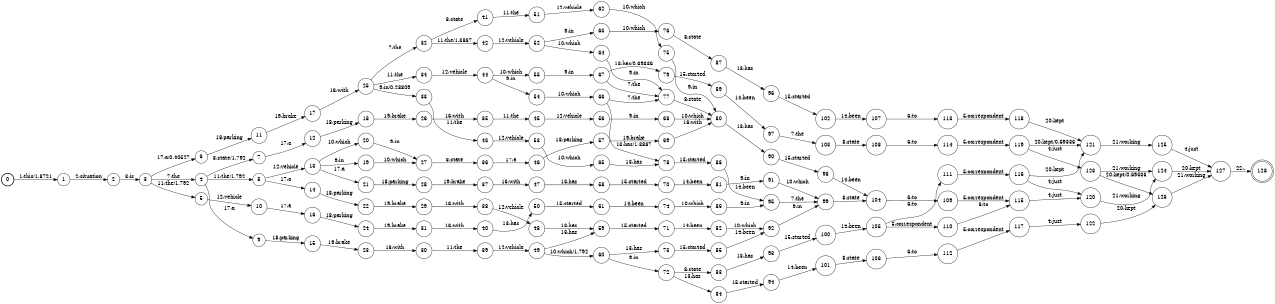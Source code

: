 digraph FST {
rankdir = LR;
size = "8.5,11";
label = "";
center = 1;
orientation = Portrait;
ranksep = "0.4";
nodesep = "0.25";
0 [label = "0", shape = circle, style = bold, fontsize = 14]
	0 -> 1 [label = "1:this/1.8721", fontsize = 14];
1 [label = "1", shape = circle, style = solid, fontsize = 14]
	1 -> 2 [label = "2:situation", fontsize = 14];
2 [label = "2", shape = circle, style = solid, fontsize = 14]
	2 -> 3 [label = "3:is", fontsize = 14];
3 [label = "3", shape = circle, style = solid, fontsize = 14]
	3 -> 4 [label = "7:the", fontsize = 14];
	3 -> 5 [label = "11:the/1.792", fontsize = 14];
	3 -> 6 [label = "17:a/0.40527", fontsize = 14];
4 [label = "4", shape = circle, style = solid, fontsize = 14]
	4 -> 8 [label = "11:the/1.792", fontsize = 14];
	4 -> 7 [label = "8:state/1.792", fontsize = 14];
	4 -> 9 [label = "17:a", fontsize = 14];
5 [label = "5", shape = circle, style = solid, fontsize = 14]
	5 -> 10 [label = "12:vehicle", fontsize = 14];
6 [label = "6", shape = circle, style = solid, fontsize = 14]
	6 -> 11 [label = "18:parking", fontsize = 14];
7 [label = "7", shape = circle, style = solid, fontsize = 14]
	7 -> 12 [label = "17:a", fontsize = 14];
8 [label = "8", shape = circle, style = solid, fontsize = 14]
	8 -> 13 [label = "12:vehicle", fontsize = 14];
	8 -> 14 [label = "17:a", fontsize = 14];
9 [label = "9", shape = circle, style = solid, fontsize = 14]
	9 -> 15 [label = "18:parking", fontsize = 14];
10 [label = "10", shape = circle, style = solid, fontsize = 14]
	10 -> 16 [label = "17:a", fontsize = 14];
11 [label = "11", shape = circle, style = solid, fontsize = 14]
	11 -> 17 [label = "19:brake", fontsize = 14];
12 [label = "12", shape = circle, style = solid, fontsize = 14]
	12 -> 18 [label = "18:parking", fontsize = 14];
13 [label = "13", shape = circle, style = solid, fontsize = 14]
	13 -> 19 [label = "9:in", fontsize = 14];
	13 -> 20 [label = "10:which", fontsize = 14];
	13 -> 21 [label = "17:a", fontsize = 14];
14 [label = "14", shape = circle, style = solid, fontsize = 14]
	14 -> 22 [label = "18:parking", fontsize = 14];
15 [label = "15", shape = circle, style = solid, fontsize = 14]
	15 -> 23 [label = "19:brake", fontsize = 14];
16 [label = "16", shape = circle, style = solid, fontsize = 14]
	16 -> 24 [label = "18:parking", fontsize = 14];
17 [label = "17", shape = circle, style = solid, fontsize = 14]
	17 -> 25 [label = "16:with", fontsize = 14];
18 [label = "18", shape = circle, style = solid, fontsize = 14]
	18 -> 26 [label = "19:brake", fontsize = 14];
19 [label = "19", shape = circle, style = solid, fontsize = 14]
	19 -> 27 [label = "10:which", fontsize = 14];
20 [label = "20", shape = circle, style = solid, fontsize = 14]
	20 -> 27 [label = "9:in", fontsize = 14];
21 [label = "21", shape = circle, style = solid, fontsize = 14]
	21 -> 28 [label = "18:parking", fontsize = 14];
22 [label = "22", shape = circle, style = solid, fontsize = 14]
	22 -> 29 [label = "19:brake", fontsize = 14];
23 [label = "23", shape = circle, style = solid, fontsize = 14]
	23 -> 30 [label = "16:with", fontsize = 14];
24 [label = "24", shape = circle, style = solid, fontsize = 14]
	24 -> 31 [label = "19:brake", fontsize = 14];
25 [label = "25", shape = circle, style = solid, fontsize = 14]
	25 -> 32 [label = "7:the", fontsize = 14];
	25 -> 34 [label = "11:the", fontsize = 14];
	25 -> 33 [label = "9:in/0.28809", fontsize = 14];
26 [label = "26", shape = circle, style = solid, fontsize = 14]
	26 -> 35 [label = "16:with", fontsize = 14];
27 [label = "27", shape = circle, style = solid, fontsize = 14]
	27 -> 36 [label = "8:state", fontsize = 14];
28 [label = "28", shape = circle, style = solid, fontsize = 14]
	28 -> 37 [label = "19:brake", fontsize = 14];
29 [label = "29", shape = circle, style = solid, fontsize = 14]
	29 -> 38 [label = "16:with", fontsize = 14];
30 [label = "30", shape = circle, style = solid, fontsize = 14]
	30 -> 39 [label = "11:the", fontsize = 14];
31 [label = "31", shape = circle, style = solid, fontsize = 14]
	31 -> 40 [label = "16:with", fontsize = 14];
32 [label = "32", shape = circle, style = solid, fontsize = 14]
	32 -> 42 [label = "11:the/1.3867", fontsize = 14];
	32 -> 41 [label = "8:state", fontsize = 14];
33 [label = "33", shape = circle, style = solid, fontsize = 14]
	33 -> 43 [label = "11:the", fontsize = 14];
34 [label = "34", shape = circle, style = solid, fontsize = 14]
	34 -> 44 [label = "12:vehicle", fontsize = 14];
35 [label = "35", shape = circle, style = solid, fontsize = 14]
	35 -> 45 [label = "11:the", fontsize = 14];
36 [label = "36", shape = circle, style = solid, fontsize = 14]
	36 -> 46 [label = "17:a", fontsize = 14];
37 [label = "37", shape = circle, style = solid, fontsize = 14]
	37 -> 47 [label = "16:with", fontsize = 14];
38 [label = "38", shape = circle, style = solid, fontsize = 14]
	38 -> 48 [label = "12:vehicle", fontsize = 14];
39 [label = "39", shape = circle, style = solid, fontsize = 14]
	39 -> 49 [label = "12:vehicle", fontsize = 14];
40 [label = "40", shape = circle, style = solid, fontsize = 14]
	40 -> 50 [label = "13:has", fontsize = 14];
41 [label = "41", shape = circle, style = solid, fontsize = 14]
	41 -> 51 [label = "11:the", fontsize = 14];
42 [label = "42", shape = circle, style = solid, fontsize = 14]
	42 -> 52 [label = "12:vehicle", fontsize = 14];
43 [label = "43", shape = circle, style = solid, fontsize = 14]
	43 -> 53 [label = "12:vehicle", fontsize = 14];
44 [label = "44", shape = circle, style = solid, fontsize = 14]
	44 -> 54 [label = "9:in", fontsize = 14];
	44 -> 55 [label = "10:which", fontsize = 14];
45 [label = "45", shape = circle, style = solid, fontsize = 14]
	45 -> 56 [label = "12:vehicle", fontsize = 14];
46 [label = "46", shape = circle, style = solid, fontsize = 14]
	46 -> 57 [label = "18:parking", fontsize = 14];
47 [label = "47", shape = circle, style = solid, fontsize = 14]
	47 -> 58 [label = "13:has", fontsize = 14];
48 [label = "48", shape = circle, style = solid, fontsize = 14]
	48 -> 59 [label = "13:has", fontsize = 14];
49 [label = "49", shape = circle, style = solid, fontsize = 14]
	49 -> 60 [label = "10:which/1.792", fontsize = 14];
	49 -> 59 [label = "13:has", fontsize = 14];
50 [label = "50", shape = circle, style = solid, fontsize = 14]
	50 -> 61 [label = "15:started", fontsize = 14];
51 [label = "51", shape = circle, style = solid, fontsize = 14]
	51 -> 62 [label = "12:vehicle", fontsize = 14];
52 [label = "52", shape = circle, style = solid, fontsize = 14]
	52 -> 63 [label = "9:in", fontsize = 14];
	52 -> 64 [label = "10:which", fontsize = 14];
53 [label = "53", shape = circle, style = solid, fontsize = 14]
	53 -> 65 [label = "10:which", fontsize = 14];
54 [label = "54", shape = circle, style = solid, fontsize = 14]
	54 -> 66 [label = "10:which", fontsize = 14];
55 [label = "55", shape = circle, style = solid, fontsize = 14]
	55 -> 67 [label = "9:in", fontsize = 14];
56 [label = "56", shape = circle, style = solid, fontsize = 14]
	56 -> 68 [label = "9:in", fontsize = 14];
57 [label = "57", shape = circle, style = solid, fontsize = 14]
	57 -> 69 [label = "19:brake", fontsize = 14];
58 [label = "58", shape = circle, style = solid, fontsize = 14]
	58 -> 70 [label = "15:started", fontsize = 14];
59 [label = "59", shape = circle, style = solid, fontsize = 14]
	59 -> 71 [label = "15:started", fontsize = 14];
60 [label = "60", shape = circle, style = solid, fontsize = 14]
	60 -> 72 [label = "9:in", fontsize = 14];
	60 -> 73 [label = "13:has", fontsize = 14];
61 [label = "61", shape = circle, style = solid, fontsize = 14]
	61 -> 74 [label = "14:been", fontsize = 14];
62 [label = "62", shape = circle, style = solid, fontsize = 14]
	62 -> 75 [label = "10:which", fontsize = 14];
63 [label = "63", shape = circle, style = solid, fontsize = 14]
	63 -> 76 [label = "10:which", fontsize = 14];
64 [label = "64", shape = circle, style = solid, fontsize = 14]
	64 -> 77 [label = "9:in", fontsize = 14];
65 [label = "65", shape = circle, style = solid, fontsize = 14]
	65 -> 78 [label = "13:has", fontsize = 14];
66 [label = "66", shape = circle, style = solid, fontsize = 14]
	66 -> 77 [label = "7:the", fontsize = 14];
	66 -> 78 [label = "13:has/1.3867", fontsize = 14];
67 [label = "67", shape = circle, style = solid, fontsize = 14]
	67 -> 77 [label = "7:the", fontsize = 14];
	67 -> 79 [label = "13:has/0.69336", fontsize = 14];
68 [label = "68", shape = circle, style = solid, fontsize = 14]
	68 -> 80 [label = "10:which", fontsize = 14];
69 [label = "69", shape = circle, style = solid, fontsize = 14]
	69 -> 80 [label = "16:with", fontsize = 14];
70 [label = "70", shape = circle, style = solid, fontsize = 14]
	70 -> 81 [label = "14:been", fontsize = 14];
71 [label = "71", shape = circle, style = solid, fontsize = 14]
	71 -> 82 [label = "14:been", fontsize = 14];
72 [label = "72", shape = circle, style = solid, fontsize = 14]
	72 -> 83 [label = "8:state", fontsize = 14];
	72 -> 84 [label = "13:has", fontsize = 14];
73 [label = "73", shape = circle, style = solid, fontsize = 14]
	73 -> 85 [label = "15:started", fontsize = 14];
74 [label = "74", shape = circle, style = solid, fontsize = 14]
	74 -> 86 [label = "10:which", fontsize = 14];
75 [label = "75", shape = circle, style = solid, fontsize = 14]
	75 -> 80 [label = "9:in", fontsize = 14];
76 [label = "76", shape = circle, style = solid, fontsize = 14]
	76 -> 87 [label = "8:state", fontsize = 14];
77 [label = "77", shape = circle, style = solid, fontsize = 14]
	77 -> 80 [label = "8:state", fontsize = 14];
78 [label = "78", shape = circle, style = solid, fontsize = 14]
	78 -> 88 [label = "15:started", fontsize = 14];
79 [label = "79", shape = circle, style = solid, fontsize = 14]
	79 -> 89 [label = "15:started", fontsize = 14];
80 [label = "80", shape = circle, style = solid, fontsize = 14]
	80 -> 90 [label = "13:has", fontsize = 14];
81 [label = "81", shape = circle, style = solid, fontsize = 14]
	81 -> 91 [label = "9:in", fontsize = 14];
82 [label = "82", shape = circle, style = solid, fontsize = 14]
	82 -> 92 [label = "10:which", fontsize = 14];
83 [label = "83", shape = circle, style = solid, fontsize = 14]
	83 -> 93 [label = "13:has", fontsize = 14];
84 [label = "84", shape = circle, style = solid, fontsize = 14]
	84 -> 94 [label = "15:started", fontsize = 14];
85 [label = "85", shape = circle, style = solid, fontsize = 14]
	85 -> 92 [label = "14:been", fontsize = 14];
86 [label = "86", shape = circle, style = solid, fontsize = 14]
	86 -> 95 [label = "9:in", fontsize = 14];
87 [label = "87", shape = circle, style = solid, fontsize = 14]
	87 -> 96 [label = "13:has", fontsize = 14];
88 [label = "88", shape = circle, style = solid, fontsize = 14]
	88 -> 95 [label = "14:been", fontsize = 14];
89 [label = "89", shape = circle, style = solid, fontsize = 14]
	89 -> 97 [label = "14:been", fontsize = 14];
90 [label = "90", shape = circle, style = solid, fontsize = 14]
	90 -> 98 [label = "15:started", fontsize = 14];
91 [label = "91", shape = circle, style = solid, fontsize = 14]
	91 -> 99 [label = "10:which", fontsize = 14];
92 [label = "92", shape = circle, style = solid, fontsize = 14]
	92 -> 99 [label = "9:in", fontsize = 14];
93 [label = "93", shape = circle, style = solid, fontsize = 14]
	93 -> 100 [label = "15:started", fontsize = 14];
94 [label = "94", shape = circle, style = solid, fontsize = 14]
	94 -> 101 [label = "14:been", fontsize = 14];
95 [label = "95", shape = circle, style = solid, fontsize = 14]
	95 -> 99 [label = "7:the", fontsize = 14];
96 [label = "96", shape = circle, style = solid, fontsize = 14]
	96 -> 102 [label = "15:started", fontsize = 14];
97 [label = "97", shape = circle, style = solid, fontsize = 14]
	97 -> 103 [label = "7:the", fontsize = 14];
98 [label = "98", shape = circle, style = solid, fontsize = 14]
	98 -> 104 [label = "14:been", fontsize = 14];
99 [label = "99", shape = circle, style = solid, fontsize = 14]
	99 -> 104 [label = "8:state", fontsize = 14];
100 [label = "100", shape = circle, style = solid, fontsize = 14]
	100 -> 105 [label = "14:been", fontsize = 14];
101 [label = "101", shape = circle, style = solid, fontsize = 14]
	101 -> 106 [label = "8:state", fontsize = 14];
102 [label = "102", shape = circle, style = solid, fontsize = 14]
	102 -> 107 [label = "14:been", fontsize = 14];
103 [label = "103", shape = circle, style = solid, fontsize = 14]
	103 -> 108 [label = "8:state", fontsize = 14];
104 [label = "104", shape = circle, style = solid, fontsize = 14]
	104 -> 109 [label = "6:to", fontsize = 14];
105 [label = "105", shape = circle, style = solid, fontsize = 14]
	105 -> 110 [label = "5:correspondent", fontsize = 14];
	105 -> 111 [label = "6:to", fontsize = 14];
106 [label = "106", shape = circle, style = solid, fontsize = 14]
	106 -> 112 [label = "6:to", fontsize = 14];
107 [label = "107", shape = circle, style = solid, fontsize = 14]
	107 -> 113 [label = "6:to", fontsize = 14];
108 [label = "108", shape = circle, style = solid, fontsize = 14]
	108 -> 114 [label = "6:to", fontsize = 14];
109 [label = "109", shape = circle, style = solid, fontsize = 14]
	109 -> 115 [label = "5:correspondent", fontsize = 14];
110 [label = "110", shape = circle, style = solid, fontsize = 14]
	110 -> 115 [label = "6:to", fontsize = 14];
111 [label = "111", shape = circle, style = solid, fontsize = 14]
	111 -> 116 [label = "5:correspondent", fontsize = 14];
112 [label = "112", shape = circle, style = solid, fontsize = 14]
	112 -> 117 [label = "5:correspondent", fontsize = 14];
113 [label = "113", shape = circle, style = solid, fontsize = 14]
	113 -> 118 [label = "5:correspondent", fontsize = 14];
114 [label = "114", shape = circle, style = solid, fontsize = 14]
	114 -> 119 [label = "5:correspondent", fontsize = 14];
115 [label = "115", shape = circle, style = solid, fontsize = 14]
	115 -> 120 [label = "4:just", fontsize = 14];
116 [label = "116", shape = circle, style = solid, fontsize = 14]
	116 -> 120 [label = "4:just", fontsize = 14];
	116 -> 121 [label = "20:kept", fontsize = 14];
117 [label = "117", shape = circle, style = solid, fontsize = 14]
	117 -> 122 [label = "4:just", fontsize = 14];
118 [label = "118", shape = circle, style = solid, fontsize = 14]
	118 -> 121 [label = "20:kept", fontsize = 14];
119 [label = "119", shape = circle, style = solid, fontsize = 14]
	119 -> 123 [label = "4:just", fontsize = 14];
	119 -> 121 [label = "20:kept/0.69336", fontsize = 14];
120 [label = "120", shape = circle, style = solid, fontsize = 14]
	120 -> 124 [label = "21:working", fontsize = 14];
121 [label = "121", shape = circle, style = solid, fontsize = 14]
	121 -> 125 [label = "21:working", fontsize = 14];
122 [label = "122", shape = circle, style = solid, fontsize = 14]
	122 -> 126 [label = "20:kept", fontsize = 14];
123 [label = "123", shape = circle, style = solid, fontsize = 14]
	123 -> 126 [label = "20:kept/0.69336", fontsize = 14];
	123 -> 124 [label = "21:working", fontsize = 14];
124 [label = "124", shape = circle, style = solid, fontsize = 14]
	124 -> 127 [label = "20:kept", fontsize = 14];
125 [label = "125", shape = circle, style = solid, fontsize = 14]
	125 -> 127 [label = "4:just", fontsize = 14];
126 [label = "126", shape = circle, style = solid, fontsize = 14]
	126 -> 127 [label = "21:working", fontsize = 14];
127 [label = "127", shape = circle, style = solid, fontsize = 14]
	127 -> 128 [label = "22:.", fontsize = 14];
128 [label = "128", shape = doublecircle, style = solid, fontsize = 14]
}
